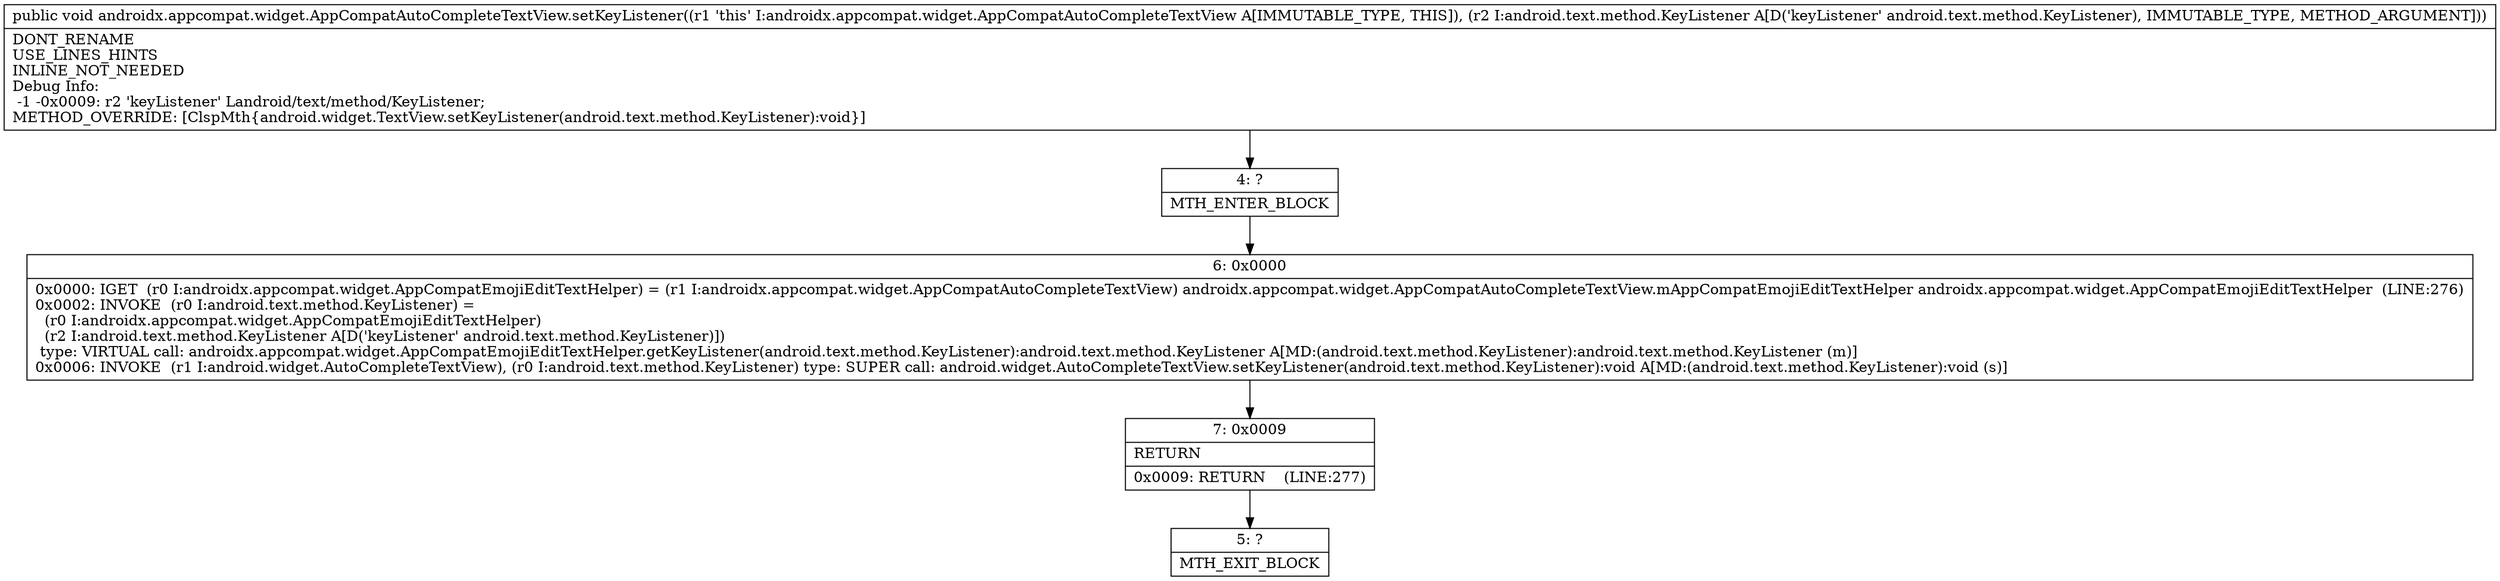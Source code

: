 digraph "CFG forandroidx.appcompat.widget.AppCompatAutoCompleteTextView.setKeyListener(Landroid\/text\/method\/KeyListener;)V" {
Node_4 [shape=record,label="{4\:\ ?|MTH_ENTER_BLOCK\l}"];
Node_6 [shape=record,label="{6\:\ 0x0000|0x0000: IGET  (r0 I:androidx.appcompat.widget.AppCompatEmojiEditTextHelper) = (r1 I:androidx.appcompat.widget.AppCompatAutoCompleteTextView) androidx.appcompat.widget.AppCompatAutoCompleteTextView.mAppCompatEmojiEditTextHelper androidx.appcompat.widget.AppCompatEmojiEditTextHelper  (LINE:276)\l0x0002: INVOKE  (r0 I:android.text.method.KeyListener) = \l  (r0 I:androidx.appcompat.widget.AppCompatEmojiEditTextHelper)\l  (r2 I:android.text.method.KeyListener A[D('keyListener' android.text.method.KeyListener)])\l type: VIRTUAL call: androidx.appcompat.widget.AppCompatEmojiEditTextHelper.getKeyListener(android.text.method.KeyListener):android.text.method.KeyListener A[MD:(android.text.method.KeyListener):android.text.method.KeyListener (m)]\l0x0006: INVOKE  (r1 I:android.widget.AutoCompleteTextView), (r0 I:android.text.method.KeyListener) type: SUPER call: android.widget.AutoCompleteTextView.setKeyListener(android.text.method.KeyListener):void A[MD:(android.text.method.KeyListener):void (s)]\l}"];
Node_7 [shape=record,label="{7\:\ 0x0009|RETURN\l|0x0009: RETURN    (LINE:277)\l}"];
Node_5 [shape=record,label="{5\:\ ?|MTH_EXIT_BLOCK\l}"];
MethodNode[shape=record,label="{public void androidx.appcompat.widget.AppCompatAutoCompleteTextView.setKeyListener((r1 'this' I:androidx.appcompat.widget.AppCompatAutoCompleteTextView A[IMMUTABLE_TYPE, THIS]), (r2 I:android.text.method.KeyListener A[D('keyListener' android.text.method.KeyListener), IMMUTABLE_TYPE, METHOD_ARGUMENT]))  | DONT_RENAME\lUSE_LINES_HINTS\lINLINE_NOT_NEEDED\lDebug Info:\l  \-1 \-0x0009: r2 'keyListener' Landroid\/text\/method\/KeyListener;\lMETHOD_OVERRIDE: [ClspMth\{android.widget.TextView.setKeyListener(android.text.method.KeyListener):void\}]\l}"];
MethodNode -> Node_4;Node_4 -> Node_6;
Node_6 -> Node_7;
Node_7 -> Node_5;
}

